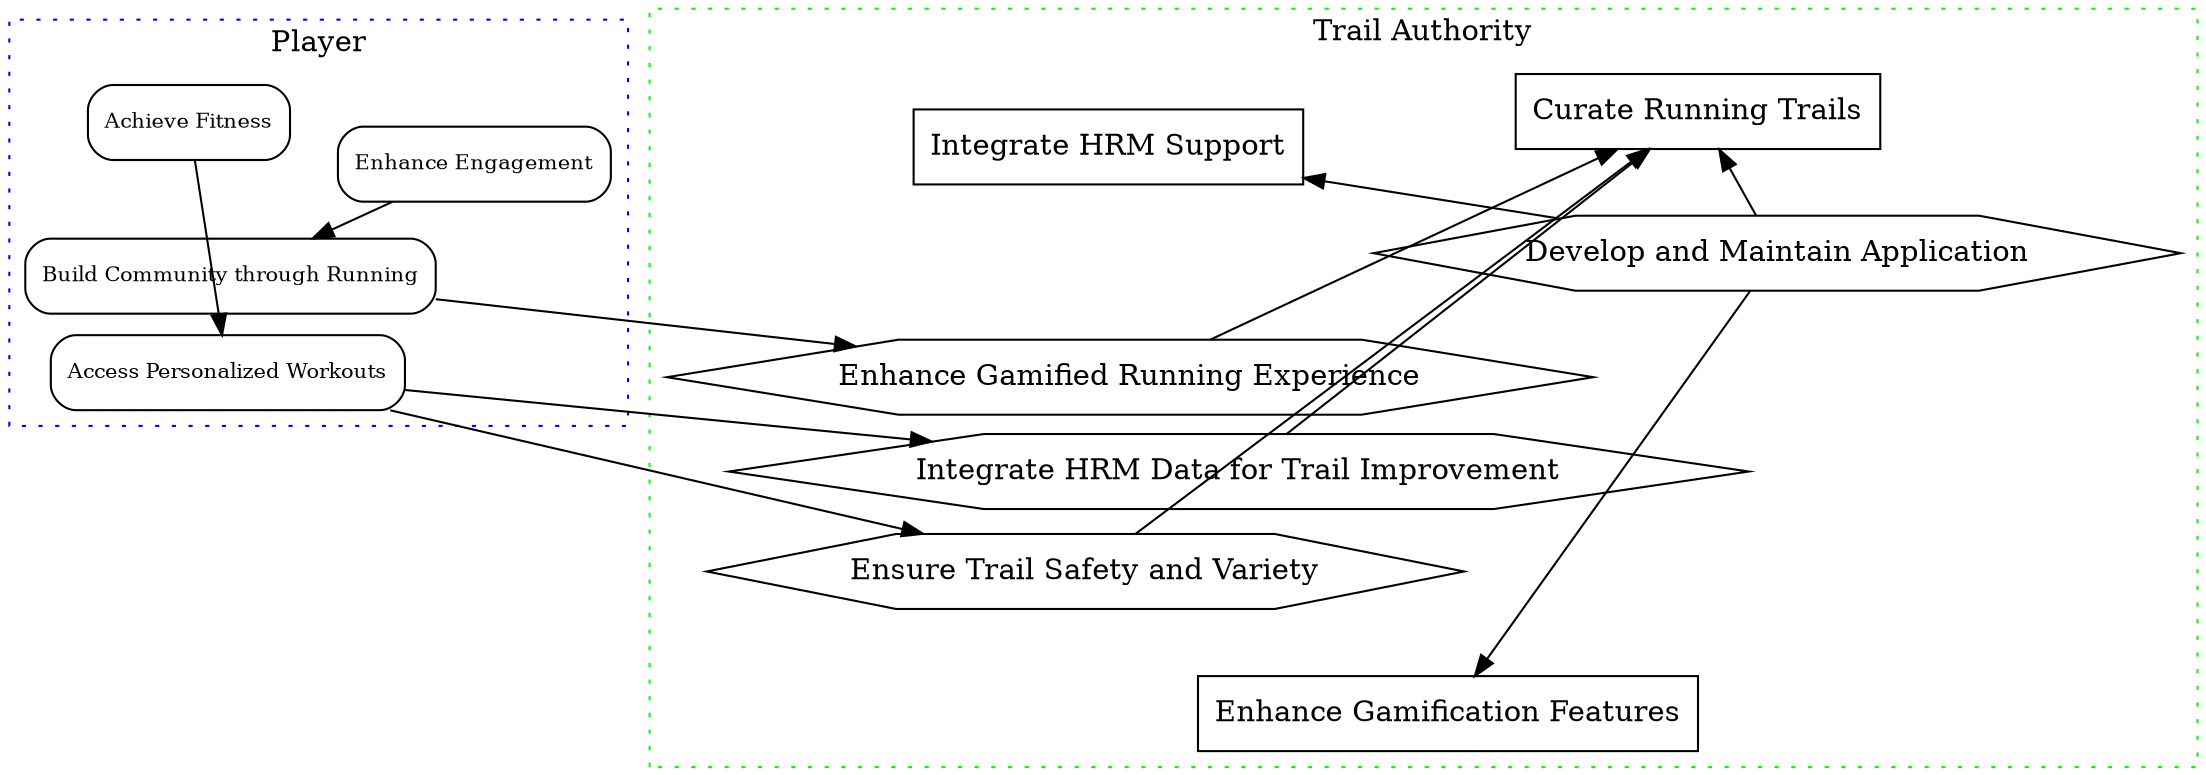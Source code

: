 digraph GoalModelDiagram {
    layout="fdp"
    beautify=true
  // Player Goals Subgraph
  subgraph cluster_Player {
    label="Player";
    style=dotted;
    color=blue;
    // Hard Goals (rounded rectangle)
    node [shape=box, style=rounded, fontsize=10];
    UserFitness [label="Achieve Fitness"];
    UserEngagement [label="Enhance Engagement"];
    PersonalizedWorkouts [label="Access Personalized Workouts"];
    CommunityBuilding [label="Build Community through Running"];
  }

  // Trail Authority Goals Subgraph
  subgraph cluster_TrailAuthority {
    label="Trail Authority";
    style=dotted;
    color=green;
    // Resources (rectangle)
    node [shape=rectangle];
    RunningTrails [label="Curate Running Trails"];
    HRMIntegration [label="Integrate HRM Support"];
    Gamification [label="Enhance Gamification Features"];

    // Plans (rhombus)
    node [shape=hexagon];
    DevelopApp [label="Develop and Maintain Application"];
    CurateTrails [label="Ensure Trail Safety and Variety"];
    ImplementHRM [label="Integrate HRM Data for Trail Improvement"];
    GamifyExperience [label="Enhance Gamified Running Experience"];
  }

  // Dependencies
  UserFitness -> PersonalizedWorkouts;
  UserEngagement -> CommunityBuilding;
  PersonalizedWorkouts -> CurateTrails;
  PersonalizedWorkouts -> ImplementHRM;
  CommunityBuilding -> GamifyExperience;
  DevelopApp -> RunningTrails;
  DevelopApp -> HRMIntegration;
  DevelopApp -> Gamification;
  CurateTrails -> RunningTrails;
  ImplementHRM -> RunningTrails;
  GamifyExperience -> RunningTrails;
}
